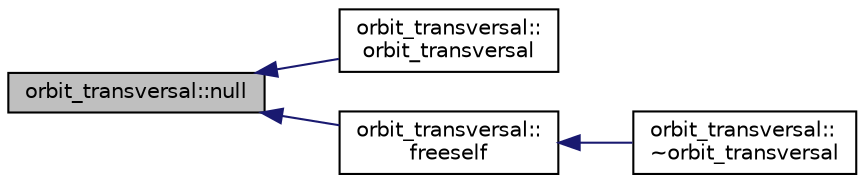digraph "orbit_transversal::null"
{
  edge [fontname="Helvetica",fontsize="10",labelfontname="Helvetica",labelfontsize="10"];
  node [fontname="Helvetica",fontsize="10",shape=record];
  rankdir="LR";
  Node12 [label="orbit_transversal::null",height=0.2,width=0.4,color="black", fillcolor="grey75", style="filled", fontcolor="black"];
  Node12 -> Node13 [dir="back",color="midnightblue",fontsize="10",style="solid",fontname="Helvetica"];
  Node13 [label="orbit_transversal::\lorbit_transversal",height=0.2,width=0.4,color="black", fillcolor="white", style="filled",URL="$de/d2d/classorbit__transversal.html#a952c3c0467594ac16765d2b9a047e5e1"];
  Node12 -> Node14 [dir="back",color="midnightblue",fontsize="10",style="solid",fontname="Helvetica"];
  Node14 [label="orbit_transversal::\lfreeself",height=0.2,width=0.4,color="black", fillcolor="white", style="filled",URL="$de/d2d/classorbit__transversal.html#a41099e8b640c0f98f35475fa28d53adf"];
  Node14 -> Node15 [dir="back",color="midnightblue",fontsize="10",style="solid",fontname="Helvetica"];
  Node15 [label="orbit_transversal::\l~orbit_transversal",height=0.2,width=0.4,color="black", fillcolor="white", style="filled",URL="$de/d2d/classorbit__transversal.html#a7d5af0a1fa3a7697c76474f2e047c5d7"];
}
